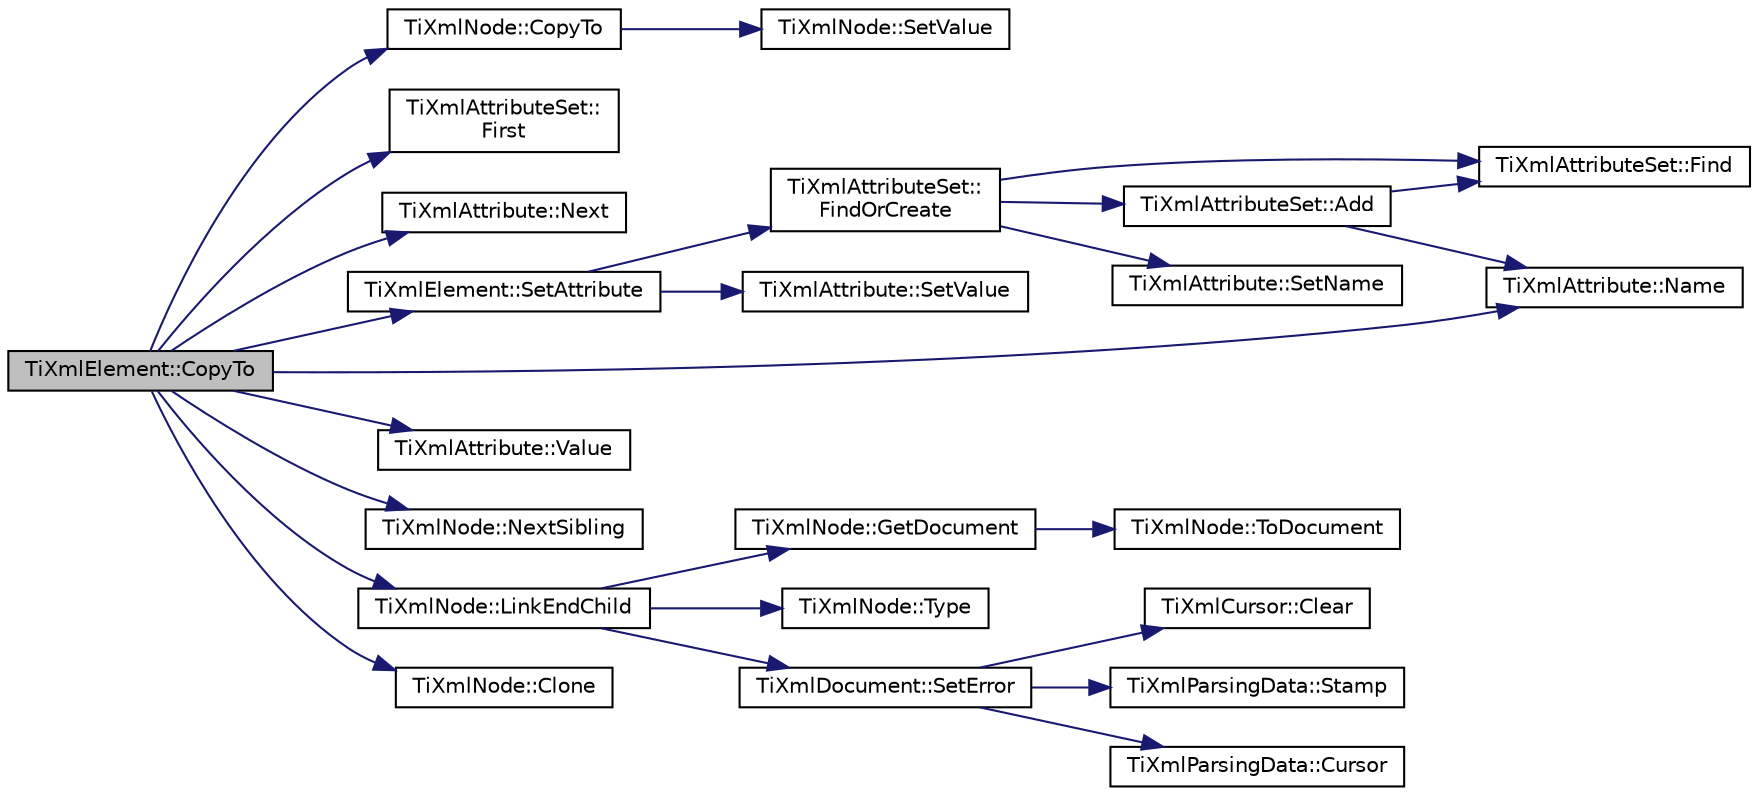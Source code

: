 digraph "TiXmlElement::CopyTo"
{
  edge [fontname="Helvetica",fontsize="10",labelfontname="Helvetica",labelfontsize="10"];
  node [fontname="Helvetica",fontsize="10",shape=record];
  rankdir="LR";
  Node1 [label="TiXmlElement::CopyTo",height=0.2,width=0.4,color="black", fillcolor="grey75", style="filled" fontcolor="black"];
  Node1 -> Node2 [color="midnightblue",fontsize="10",style="solid"];
  Node2 [label="TiXmlNode::CopyTo",height=0.2,width=0.4,color="black", fillcolor="white", style="filled",URL="$class_ti_xml_node.html#ab6056978923ad8350fb5164af32d8038"];
  Node2 -> Node3 [color="midnightblue",fontsize="10",style="solid"];
  Node3 [label="TiXmlNode::SetValue",height=0.2,width=0.4,color="black", fillcolor="white", style="filled",URL="$class_ti_xml_node.html#a2a38329ca5d3f28f98ce932b8299ae90"];
  Node1 -> Node4 [color="midnightblue",fontsize="10",style="solid"];
  Node4 [label="TiXmlAttributeSet::\lFirst",height=0.2,width=0.4,color="black", fillcolor="white", style="filled",URL="$class_ti_xml_attribute_set.html#ae0636e88cedd4b09d61c451860f68598"];
  Node1 -> Node5 [color="midnightblue",fontsize="10",style="solid"];
  Node5 [label="TiXmlAttribute::Next",height=0.2,width=0.4,color="black", fillcolor="white", style="filled",URL="$class_ti_xml_attribute.html#a776478980776a024f7c2846eec640f65",tooltip="Get the next sibling attribute in the DOM. Returns null at end. "];
  Node1 -> Node6 [color="midnightblue",fontsize="10",style="solid"];
  Node6 [label="TiXmlElement::SetAttribute",height=0.2,width=0.4,color="black", fillcolor="white", style="filled",URL="$class_ti_xml_element.html#abf0b3bd7f0e4c746a89ec6e7f101fc32"];
  Node6 -> Node7 [color="midnightblue",fontsize="10",style="solid"];
  Node7 [label="TiXmlAttributeSet::\lFindOrCreate",height=0.2,width=0.4,color="black", fillcolor="white", style="filled",URL="$class_ti_xml_attribute_set.html#a5e28f5d32f048fba85d04dc317495bdc"];
  Node7 -> Node8 [color="midnightblue",fontsize="10",style="solid"];
  Node8 [label="TiXmlAttributeSet::Find",height=0.2,width=0.4,color="black", fillcolor="white", style="filled",URL="$class_ti_xml_attribute_set.html#af3675cc2bfd0aea153cda1cfcdd1f77e"];
  Node7 -> Node9 [color="midnightblue",fontsize="10",style="solid"];
  Node9 [label="TiXmlAttributeSet::Add",height=0.2,width=0.4,color="black", fillcolor="white", style="filled",URL="$class_ti_xml_attribute_set.html#a745e50ddaae3bee93e4589321e0b9c1a"];
  Node9 -> Node8 [color="midnightblue",fontsize="10",style="solid"];
  Node9 -> Node10 [color="midnightblue",fontsize="10",style="solid"];
  Node10 [label="TiXmlAttribute::Name",height=0.2,width=0.4,color="black", fillcolor="white", style="filled",URL="$class_ti_xml_attribute.html#a298a57287d305904ba6bd96ae6f78d3d",tooltip="Return the name of this attribute. "];
  Node7 -> Node11 [color="midnightblue",fontsize="10",style="solid"];
  Node11 [label="TiXmlAttribute::SetName",height=0.2,width=0.4,color="black", fillcolor="white", style="filled",URL="$class_ti_xml_attribute.html#ab7fa3d21ff8d7c5764cf9af15b667a99",tooltip="Set the name of this attribute. "];
  Node6 -> Node12 [color="midnightblue",fontsize="10",style="solid"];
  Node12 [label="TiXmlAttribute::SetValue",height=0.2,width=0.4,color="black", fillcolor="white", style="filled",URL="$class_ti_xml_attribute.html#a2dae44178f668b3cb48101be4f2236a0",tooltip="Set the value. "];
  Node1 -> Node10 [color="midnightblue",fontsize="10",style="solid"];
  Node1 -> Node13 [color="midnightblue",fontsize="10",style="solid"];
  Node13 [label="TiXmlAttribute::Value",height=0.2,width=0.4,color="black", fillcolor="white", style="filled",URL="$class_ti_xml_attribute.html#a0f874490eac8ca00ee0070765d0e97e3",tooltip="Return the value of this attribute. "];
  Node1 -> Node14 [color="midnightblue",fontsize="10",style="solid"];
  Node14 [label="TiXmlNode::NextSibling",height=0.2,width=0.4,color="black", fillcolor="white", style="filled",URL="$class_ti_xml_node.html#af854baeba384f5fe9859f5aee03b548e",tooltip="Navigate to a sibling node. "];
  Node1 -> Node15 [color="midnightblue",fontsize="10",style="solid"];
  Node15 [label="TiXmlNode::LinkEndChild",height=0.2,width=0.4,color="black", fillcolor="white", style="filled",URL="$class_ti_xml_node.html#a1a881212554b759865f6cac79a851d38"];
  Node15 -> Node16 [color="midnightblue",fontsize="10",style="solid"];
  Node16 [label="TiXmlNode::GetDocument",height=0.2,width=0.4,color="black", fillcolor="white", style="filled",URL="$class_ti_xml_node.html#aa66f4ebcd175204a168ed7c2d7b43071"];
  Node16 -> Node17 [color="midnightblue",fontsize="10",style="solid"];
  Node17 [label="TiXmlNode::ToDocument",height=0.2,width=0.4,color="black", fillcolor="white", style="filled",URL="$class_ti_xml_node.html#a8a4cda4b15c29f64cff419309aebed08",tooltip="Cast to a more defined type. Will return null if not of the requested type. "];
  Node15 -> Node18 [color="midnightblue",fontsize="10",style="solid"];
  Node18 [label="TiXmlNode::Type",height=0.2,width=0.4,color="black", fillcolor="white", style="filled",URL="$class_ti_xml_node.html#a57b99d5c97d67a42b9752f5210a1ba5e"];
  Node15 -> Node19 [color="midnightblue",fontsize="10",style="solid"];
  Node19 [label="TiXmlDocument::SetError",height=0.2,width=0.4,color="black", fillcolor="white", style="filled",URL="$class_ti_xml_document.html#a735c23e318597b920c94eae77fa206de"];
  Node19 -> Node20 [color="midnightblue",fontsize="10",style="solid"];
  Node20 [label="TiXmlCursor::Clear",height=0.2,width=0.4,color="black", fillcolor="white", style="filled",URL="$struct_ti_xml_cursor.html#a1e6fa622b59dafb71b6efe595105dcdd"];
  Node19 -> Node21 [color="midnightblue",fontsize="10",style="solid"];
  Node21 [label="TiXmlParsingData::Stamp",height=0.2,width=0.4,color="black", fillcolor="white", style="filled",URL="$class_ti_xml_parsing_data.html#a65cee8ab77a36c605db08c84b4c30a7d"];
  Node19 -> Node22 [color="midnightblue",fontsize="10",style="solid"];
  Node22 [label="TiXmlParsingData::Cursor",height=0.2,width=0.4,color="black", fillcolor="white", style="filled",URL="$class_ti_xml_parsing_data.html#a9e63d965fdb53ff4ac711e105269e918"];
  Node1 -> Node23 [color="midnightblue",fontsize="10",style="solid"];
  Node23 [label="TiXmlNode::Clone",height=0.2,width=0.4,color="black", fillcolor="white", style="filled",URL="$class_ti_xml_node.html#a4508cc3a2d7a98e96a54cc09c37a78a4"];
}
